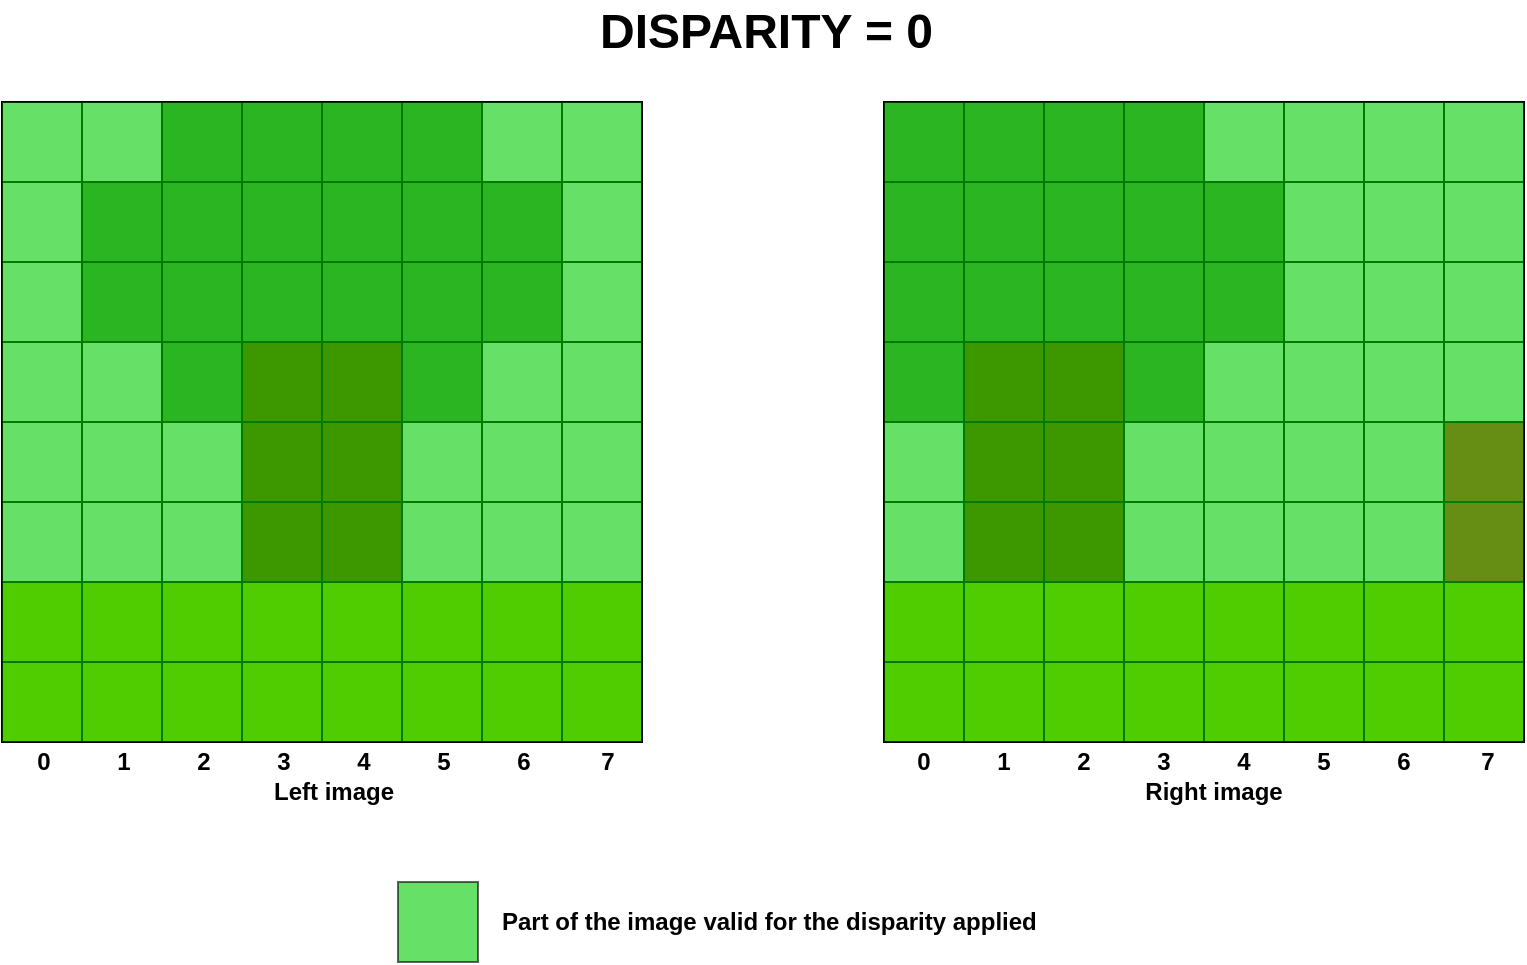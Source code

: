 <mxfile version="24.0.4" type="device">
  <diagram name="Page-1" id="PUIrV5zF7RUbN0uzkds-">
    <mxGraphModel dx="1604" dy="482" grid="1" gridSize="10" guides="1" tooltips="1" connect="1" arrows="1" fold="1" page="1" pageScale="1" pageWidth="827" pageHeight="1169" math="0" shadow="0">
      <root>
        <mxCell id="0" />
        <mxCell id="1" parent="0" />
        <mxCell id="_Uupg-VD3XOYHBeuDL6Q-136" value="" style="whiteSpace=wrap;html=1;aspect=fixed;" parent="1" vertex="1">
          <mxGeometry x="-1" y="240" width="40" height="40" as="geometry" />
        </mxCell>
        <mxCell id="_Uupg-VD3XOYHBeuDL6Q-137" value="" style="whiteSpace=wrap;html=1;aspect=fixed;" parent="1" vertex="1">
          <mxGeometry x="39" y="240" width="40" height="40" as="geometry" />
        </mxCell>
        <mxCell id="_Uupg-VD3XOYHBeuDL6Q-138" value="" style="whiteSpace=wrap;html=1;aspect=fixed;fillColor=#6B9455;" parent="1" vertex="1">
          <mxGeometry x="79" y="240" width="40" height="40" as="geometry" />
        </mxCell>
        <mxCell id="_Uupg-VD3XOYHBeuDL6Q-139" value="" style="whiteSpace=wrap;html=1;aspect=fixed;fillColor=#6B9455;" parent="1" vertex="1">
          <mxGeometry x="119" y="240" width="40" height="40" as="geometry" />
        </mxCell>
        <mxCell id="_Uupg-VD3XOYHBeuDL6Q-142" value="" style="whiteSpace=wrap;html=1;aspect=fixed;fillColor=#6B9455;" parent="1" vertex="1">
          <mxGeometry x="159" y="240" width="40" height="40" as="geometry" />
        </mxCell>
        <mxCell id="_Uupg-VD3XOYHBeuDL6Q-143" value="" style="whiteSpace=wrap;html=1;aspect=fixed;" parent="1" vertex="1">
          <mxGeometry x="279" y="240" width="40" height="40" as="geometry" />
        </mxCell>
        <mxCell id="_Uupg-VD3XOYHBeuDL6Q-144" value="" style="whiteSpace=wrap;html=1;aspect=fixed;fillColor=#6B9455;" parent="1" vertex="1">
          <mxGeometry x="199" y="240" width="40" height="40" as="geometry" />
        </mxCell>
        <mxCell id="_Uupg-VD3XOYHBeuDL6Q-145" value="" style="whiteSpace=wrap;html=1;aspect=fixed;" parent="1" vertex="1">
          <mxGeometry x="239" y="240" width="40" height="40" as="geometry" />
        </mxCell>
        <mxCell id="_Uupg-VD3XOYHBeuDL6Q-146" value="" style="whiteSpace=wrap;html=1;aspect=fixed;" parent="1" vertex="1">
          <mxGeometry x="-1" y="280" width="40" height="40" as="geometry" />
        </mxCell>
        <mxCell id="_Uupg-VD3XOYHBeuDL6Q-147" value="" style="whiteSpace=wrap;html=1;aspect=fixed;fillColor=#6B9455;" parent="1" vertex="1">
          <mxGeometry x="39" y="280" width="40" height="40" as="geometry" />
        </mxCell>
        <mxCell id="_Uupg-VD3XOYHBeuDL6Q-148" value="" style="whiteSpace=wrap;html=1;aspect=fixed;fillColor=#6B9455;" parent="1" vertex="1">
          <mxGeometry x="79" y="280" width="40" height="40" as="geometry" />
        </mxCell>
        <mxCell id="_Uupg-VD3XOYHBeuDL6Q-149" value="" style="whiteSpace=wrap;html=1;aspect=fixed;fillColor=#6B9455;" parent="1" vertex="1">
          <mxGeometry x="119" y="280" width="40" height="40" as="geometry" />
        </mxCell>
        <mxCell id="_Uupg-VD3XOYHBeuDL6Q-150" value="" style="whiteSpace=wrap;html=1;aspect=fixed;fillColor=#6B9455;" parent="1" vertex="1">
          <mxGeometry x="159" y="280" width="40" height="40" as="geometry" />
        </mxCell>
        <mxCell id="_Uupg-VD3XOYHBeuDL6Q-151" value="" style="whiteSpace=wrap;html=1;aspect=fixed;" parent="1" vertex="1">
          <mxGeometry x="279" y="280" width="40" height="40" as="geometry" />
        </mxCell>
        <mxCell id="_Uupg-VD3XOYHBeuDL6Q-152" value="" style="whiteSpace=wrap;html=1;aspect=fixed;fillColor=#6B9455;" parent="1" vertex="1">
          <mxGeometry x="199" y="280" width="40" height="40" as="geometry" />
        </mxCell>
        <mxCell id="_Uupg-VD3XOYHBeuDL6Q-153" value="" style="whiteSpace=wrap;html=1;aspect=fixed;fillColor=#6B9455;" parent="1" vertex="1">
          <mxGeometry x="239" y="280" width="40" height="40" as="geometry" />
        </mxCell>
        <mxCell id="_Uupg-VD3XOYHBeuDL6Q-154" value="" style="whiteSpace=wrap;html=1;aspect=fixed;" parent="1" vertex="1">
          <mxGeometry x="-1" y="320" width="40" height="40" as="geometry" />
        </mxCell>
        <mxCell id="_Uupg-VD3XOYHBeuDL6Q-155" value="" style="whiteSpace=wrap;html=1;aspect=fixed;fillColor=#6B9455;" parent="1" vertex="1">
          <mxGeometry x="39" y="320" width="40" height="40" as="geometry" />
        </mxCell>
        <mxCell id="_Uupg-VD3XOYHBeuDL6Q-156" value="" style="whiteSpace=wrap;html=1;aspect=fixed;fillColor=#6B9455;" parent="1" vertex="1">
          <mxGeometry x="79" y="320" width="40" height="40" as="geometry" />
        </mxCell>
        <mxCell id="_Uupg-VD3XOYHBeuDL6Q-157" value="" style="whiteSpace=wrap;html=1;aspect=fixed;fillColor=#6B9455;" parent="1" vertex="1">
          <mxGeometry x="119" y="320" width="40" height="40" as="geometry" />
        </mxCell>
        <mxCell id="_Uupg-VD3XOYHBeuDL6Q-158" value="" style="whiteSpace=wrap;html=1;aspect=fixed;fillColor=#6B9455;" parent="1" vertex="1">
          <mxGeometry x="159" y="320" width="40" height="40" as="geometry" />
        </mxCell>
        <mxCell id="_Uupg-VD3XOYHBeuDL6Q-159" value="" style="whiteSpace=wrap;html=1;aspect=fixed;" parent="1" vertex="1">
          <mxGeometry x="279" y="320" width="40" height="40" as="geometry" />
        </mxCell>
        <mxCell id="_Uupg-VD3XOYHBeuDL6Q-160" value="" style="whiteSpace=wrap;html=1;aspect=fixed;fillColor=#6B9455;" parent="1" vertex="1">
          <mxGeometry x="199" y="320" width="40" height="40" as="geometry" />
        </mxCell>
        <mxCell id="_Uupg-VD3XOYHBeuDL6Q-161" value="" style="whiteSpace=wrap;html=1;aspect=fixed;fillColor=#6B9455;" parent="1" vertex="1">
          <mxGeometry x="239" y="320" width="40" height="40" as="geometry" />
        </mxCell>
        <mxCell id="_Uupg-VD3XOYHBeuDL6Q-162" value="" style="whiteSpace=wrap;html=1;aspect=fixed;" parent="1" vertex="1">
          <mxGeometry x="-1" y="360" width="40" height="40" as="geometry" />
        </mxCell>
        <mxCell id="_Uupg-VD3XOYHBeuDL6Q-163" value="" style="whiteSpace=wrap;html=1;aspect=fixed;" parent="1" vertex="1">
          <mxGeometry x="39" y="360" width="40" height="40" as="geometry" />
        </mxCell>
        <mxCell id="_Uupg-VD3XOYHBeuDL6Q-164" value="" style="whiteSpace=wrap;html=1;aspect=fixed;fillColor=#6B9455;" parent="1" vertex="1">
          <mxGeometry x="79" y="360" width="40" height="40" as="geometry" />
        </mxCell>
        <mxCell id="_Uupg-VD3XOYHBeuDL6Q-165" value="" style="whiteSpace=wrap;html=1;aspect=fixed;fillColor=#994C00;" parent="1" vertex="1">
          <mxGeometry x="119" y="360" width="40" height="40" as="geometry" />
        </mxCell>
        <mxCell id="_Uupg-VD3XOYHBeuDL6Q-166" value="" style="whiteSpace=wrap;html=1;aspect=fixed;fillColor=#994C00;" parent="1" vertex="1">
          <mxGeometry x="159" y="360" width="40" height="40" as="geometry" />
        </mxCell>
        <mxCell id="_Uupg-VD3XOYHBeuDL6Q-167" value="" style="whiteSpace=wrap;html=1;aspect=fixed;" parent="1" vertex="1">
          <mxGeometry x="279" y="360" width="40" height="40" as="geometry" />
        </mxCell>
        <mxCell id="_Uupg-VD3XOYHBeuDL6Q-168" value="" style="whiteSpace=wrap;html=1;aspect=fixed;fillColor=#6B9455;" parent="1" vertex="1">
          <mxGeometry x="199" y="360" width="40" height="40" as="geometry" />
        </mxCell>
        <mxCell id="_Uupg-VD3XOYHBeuDL6Q-169" value="" style="whiteSpace=wrap;html=1;aspect=fixed;" parent="1" vertex="1">
          <mxGeometry x="239" y="360" width="40" height="40" as="geometry" />
        </mxCell>
        <mxCell id="_Uupg-VD3XOYHBeuDL6Q-170" value="" style="whiteSpace=wrap;html=1;aspect=fixed;" parent="1" vertex="1">
          <mxGeometry x="-1" y="400" width="40" height="40" as="geometry" />
        </mxCell>
        <mxCell id="_Uupg-VD3XOYHBeuDL6Q-171" value="" style="whiteSpace=wrap;html=1;aspect=fixed;" parent="1" vertex="1">
          <mxGeometry x="39" y="400" width="40" height="40" as="geometry" />
        </mxCell>
        <mxCell id="_Uupg-VD3XOYHBeuDL6Q-172" value="" style="whiteSpace=wrap;html=1;aspect=fixed;" parent="1" vertex="1">
          <mxGeometry x="79" y="400" width="40" height="40" as="geometry" />
        </mxCell>
        <mxCell id="_Uupg-VD3XOYHBeuDL6Q-173" value="" style="whiteSpace=wrap;html=1;aspect=fixed;fillColor=#994C00;" parent="1" vertex="1">
          <mxGeometry x="119" y="400" width="40" height="40" as="geometry" />
        </mxCell>
        <mxCell id="_Uupg-VD3XOYHBeuDL6Q-174" value="" style="whiteSpace=wrap;html=1;aspect=fixed;fillColor=#994C00;" parent="1" vertex="1">
          <mxGeometry x="159" y="400" width="40" height="40" as="geometry" />
        </mxCell>
        <mxCell id="_Uupg-VD3XOYHBeuDL6Q-175" value="" style="whiteSpace=wrap;html=1;aspect=fixed;" parent="1" vertex="1">
          <mxGeometry x="279" y="400" width="40" height="40" as="geometry" />
        </mxCell>
        <mxCell id="_Uupg-VD3XOYHBeuDL6Q-176" value="" style="whiteSpace=wrap;html=1;aspect=fixed;" parent="1" vertex="1">
          <mxGeometry x="199" y="400" width="40" height="40" as="geometry" />
        </mxCell>
        <mxCell id="_Uupg-VD3XOYHBeuDL6Q-177" value="" style="whiteSpace=wrap;html=1;aspect=fixed;" parent="1" vertex="1">
          <mxGeometry x="239" y="400" width="40" height="40" as="geometry" />
        </mxCell>
        <mxCell id="_Uupg-VD3XOYHBeuDL6Q-178" value="" style="whiteSpace=wrap;html=1;aspect=fixed;" parent="1" vertex="1">
          <mxGeometry x="-1" y="440" width="40" height="40" as="geometry" />
        </mxCell>
        <mxCell id="_Uupg-VD3XOYHBeuDL6Q-179" value="" style="whiteSpace=wrap;html=1;aspect=fixed;" parent="1" vertex="1">
          <mxGeometry x="39" y="440" width="40" height="40" as="geometry" />
        </mxCell>
        <mxCell id="_Uupg-VD3XOYHBeuDL6Q-180" value="" style="whiteSpace=wrap;html=1;aspect=fixed;" parent="1" vertex="1">
          <mxGeometry x="79" y="440" width="40" height="40" as="geometry" />
        </mxCell>
        <mxCell id="_Uupg-VD3XOYHBeuDL6Q-181" value="" style="whiteSpace=wrap;html=1;aspect=fixed;fillColor=#994C00;" parent="1" vertex="1">
          <mxGeometry x="119" y="440" width="40" height="40" as="geometry" />
        </mxCell>
        <mxCell id="_Uupg-VD3XOYHBeuDL6Q-182" value="" style="whiteSpace=wrap;html=1;aspect=fixed;fillColor=#994C00;" parent="1" vertex="1">
          <mxGeometry x="159" y="440" width="40" height="40" as="geometry" />
        </mxCell>
        <mxCell id="_Uupg-VD3XOYHBeuDL6Q-183" value="" style="whiteSpace=wrap;html=1;aspect=fixed;" parent="1" vertex="1">
          <mxGeometry x="279" y="440" width="40" height="40" as="geometry" />
        </mxCell>
        <mxCell id="_Uupg-VD3XOYHBeuDL6Q-184" value="" style="whiteSpace=wrap;html=1;aspect=fixed;" parent="1" vertex="1">
          <mxGeometry x="199" y="440" width="40" height="40" as="geometry" />
        </mxCell>
        <mxCell id="_Uupg-VD3XOYHBeuDL6Q-185" value="" style="whiteSpace=wrap;html=1;aspect=fixed;" parent="1" vertex="1">
          <mxGeometry x="239" y="440" width="40" height="40" as="geometry" />
        </mxCell>
        <mxCell id="_Uupg-VD3XOYHBeuDL6Q-186" value="" style="whiteSpace=wrap;html=1;aspect=fixed;fillColor=#CAD100;" parent="1" vertex="1">
          <mxGeometry x="-1" y="480" width="40" height="40" as="geometry" />
        </mxCell>
        <mxCell id="_Uupg-VD3XOYHBeuDL6Q-187" value="" style="whiteSpace=wrap;html=1;aspect=fixed;fillColor=#CAD100;" parent="1" vertex="1">
          <mxGeometry x="39" y="480" width="40" height="40" as="geometry" />
        </mxCell>
        <mxCell id="_Uupg-VD3XOYHBeuDL6Q-188" value="" style="whiteSpace=wrap;html=1;aspect=fixed;fillColor=#CAD100;" parent="1" vertex="1">
          <mxGeometry x="79" y="480" width="40" height="40" as="geometry" />
        </mxCell>
        <mxCell id="_Uupg-VD3XOYHBeuDL6Q-189" value="" style="whiteSpace=wrap;html=1;aspect=fixed;fillColor=#CAD100;" parent="1" vertex="1">
          <mxGeometry x="119" y="480" width="40" height="40" as="geometry" />
        </mxCell>
        <mxCell id="_Uupg-VD3XOYHBeuDL6Q-190" value="" style="whiteSpace=wrap;html=1;aspect=fixed;fillColor=#CAD100;" parent="1" vertex="1">
          <mxGeometry x="159" y="480" width="40" height="40" as="geometry" />
        </mxCell>
        <mxCell id="_Uupg-VD3XOYHBeuDL6Q-191" value="" style="whiteSpace=wrap;html=1;aspect=fixed;fillColor=#CAD100;" parent="1" vertex="1">
          <mxGeometry x="279" y="480" width="40" height="40" as="geometry" />
        </mxCell>
        <mxCell id="_Uupg-VD3XOYHBeuDL6Q-192" value="" style="whiteSpace=wrap;html=1;aspect=fixed;fillColor=#CAD100;" parent="1" vertex="1">
          <mxGeometry x="199" y="480" width="40" height="40" as="geometry" />
        </mxCell>
        <mxCell id="_Uupg-VD3XOYHBeuDL6Q-193" value="" style="whiteSpace=wrap;html=1;aspect=fixed;fillColor=#CAD100;" parent="1" vertex="1">
          <mxGeometry x="239" y="480" width="40" height="40" as="geometry" />
        </mxCell>
        <mxCell id="_Uupg-VD3XOYHBeuDL6Q-194" value="" style="whiteSpace=wrap;html=1;aspect=fixed;fillColor=#CAD100;" parent="1" vertex="1">
          <mxGeometry x="-1" y="520" width="40" height="40" as="geometry" />
        </mxCell>
        <mxCell id="_Uupg-VD3XOYHBeuDL6Q-195" value="" style="whiteSpace=wrap;html=1;aspect=fixed;fillColor=#CAD100;" parent="1" vertex="1">
          <mxGeometry x="39" y="520" width="40" height="40" as="geometry" />
        </mxCell>
        <mxCell id="_Uupg-VD3XOYHBeuDL6Q-196" value="" style="whiteSpace=wrap;html=1;aspect=fixed;fillColor=#CAD100;" parent="1" vertex="1">
          <mxGeometry x="79" y="520" width="40" height="40" as="geometry" />
        </mxCell>
        <mxCell id="_Uupg-VD3XOYHBeuDL6Q-197" value="" style="whiteSpace=wrap;html=1;aspect=fixed;fillColor=#CAD100;" parent="1" vertex="1">
          <mxGeometry x="119" y="520" width="40" height="40" as="geometry" />
        </mxCell>
        <mxCell id="_Uupg-VD3XOYHBeuDL6Q-198" value="" style="whiteSpace=wrap;html=1;aspect=fixed;fillColor=#CAD100;" parent="1" vertex="1">
          <mxGeometry x="159" y="520" width="40" height="40" as="geometry" />
        </mxCell>
        <mxCell id="_Uupg-VD3XOYHBeuDL6Q-199" value="" style="whiteSpace=wrap;html=1;aspect=fixed;fillColor=#CAD100;" parent="1" vertex="1">
          <mxGeometry x="279" y="520" width="40" height="40" as="geometry" />
        </mxCell>
        <mxCell id="_Uupg-VD3XOYHBeuDL6Q-200" value="" style="whiteSpace=wrap;html=1;aspect=fixed;fillColor=#CAD100;" parent="1" vertex="1">
          <mxGeometry x="199" y="520" width="40" height="40" as="geometry" />
        </mxCell>
        <mxCell id="_Uupg-VD3XOYHBeuDL6Q-201" value="" style="whiteSpace=wrap;html=1;aspect=fixed;fillColor=#CAD100;" parent="1" vertex="1">
          <mxGeometry x="239" y="520" width="40" height="40" as="geometry" />
        </mxCell>
        <mxCell id="UrCvd_fzHzuH97xi6uEA-3" value="" style="whiteSpace=wrap;html=1;aspect=fixed;fillColor=#6B9455;" parent="1" vertex="1">
          <mxGeometry x="440" y="240" width="40" height="40" as="geometry" />
        </mxCell>
        <mxCell id="UrCvd_fzHzuH97xi6uEA-4" value="" style="whiteSpace=wrap;html=1;aspect=fixed;fillColor=#6B9455;" parent="1" vertex="1">
          <mxGeometry x="480" y="240" width="40" height="40" as="geometry" />
        </mxCell>
        <mxCell id="UrCvd_fzHzuH97xi6uEA-5" value="" style="whiteSpace=wrap;html=1;aspect=fixed;fillColor=#6B9455;" parent="1" vertex="1">
          <mxGeometry x="520" y="240" width="40" height="40" as="geometry" />
        </mxCell>
        <mxCell id="UrCvd_fzHzuH97xi6uEA-6" value="" style="whiteSpace=wrap;html=1;aspect=fixed;" parent="1" vertex="1">
          <mxGeometry x="640" y="240" width="40" height="40" as="geometry" />
        </mxCell>
        <mxCell id="UrCvd_fzHzuH97xi6uEA-7" value="" style="whiteSpace=wrap;html=1;aspect=fixed;fillColor=#6B9455;" parent="1" vertex="1">
          <mxGeometry x="560" y="240" width="40" height="40" as="geometry" />
        </mxCell>
        <mxCell id="UrCvd_fzHzuH97xi6uEA-8" value="" style="whiteSpace=wrap;html=1;aspect=fixed;" parent="1" vertex="1">
          <mxGeometry x="600" y="240" width="40" height="40" as="geometry" />
        </mxCell>
        <mxCell id="UrCvd_fzHzuH97xi6uEA-9" value="" style="whiteSpace=wrap;html=1;aspect=fixed;fillColor=#6B9455;" parent="1" vertex="1">
          <mxGeometry x="440" y="280" width="40" height="40" as="geometry" />
        </mxCell>
        <mxCell id="UrCvd_fzHzuH97xi6uEA-10" value="" style="whiteSpace=wrap;html=1;aspect=fixed;fillColor=#6B9455;" parent="1" vertex="1">
          <mxGeometry x="480" y="280" width="40" height="40" as="geometry" />
        </mxCell>
        <mxCell id="UrCvd_fzHzuH97xi6uEA-11" value="" style="whiteSpace=wrap;html=1;aspect=fixed;fillColor=#6B9455;" parent="1" vertex="1">
          <mxGeometry x="520" y="280" width="40" height="40" as="geometry" />
        </mxCell>
        <mxCell id="UrCvd_fzHzuH97xi6uEA-12" value="" style="whiteSpace=wrap;html=1;aspect=fixed;" parent="1" vertex="1">
          <mxGeometry x="640" y="280" width="40" height="40" as="geometry" />
        </mxCell>
        <mxCell id="UrCvd_fzHzuH97xi6uEA-13" value="" style="whiteSpace=wrap;html=1;aspect=fixed;fillColor=#6B9455;" parent="1" vertex="1">
          <mxGeometry x="560" y="280" width="40" height="40" as="geometry" />
        </mxCell>
        <mxCell id="UrCvd_fzHzuH97xi6uEA-14" value="" style="whiteSpace=wrap;html=1;aspect=fixed;fillColor=#6B9455;" parent="1" vertex="1">
          <mxGeometry x="600" y="280" width="40" height="40" as="geometry" />
        </mxCell>
        <mxCell id="UrCvd_fzHzuH97xi6uEA-15" value="" style="whiteSpace=wrap;html=1;aspect=fixed;fillColor=#6B9455;" parent="1" vertex="1">
          <mxGeometry x="440" y="320" width="40" height="40" as="geometry" />
        </mxCell>
        <mxCell id="UrCvd_fzHzuH97xi6uEA-16" value="" style="whiteSpace=wrap;html=1;aspect=fixed;fillColor=#6B9455;" parent="1" vertex="1">
          <mxGeometry x="480" y="320" width="40" height="40" as="geometry" />
        </mxCell>
        <mxCell id="UrCvd_fzHzuH97xi6uEA-17" value="" style="whiteSpace=wrap;html=1;aspect=fixed;fillColor=#6B9455;" parent="1" vertex="1">
          <mxGeometry x="520" y="320" width="40" height="40" as="geometry" />
        </mxCell>
        <mxCell id="UrCvd_fzHzuH97xi6uEA-18" value="" style="whiteSpace=wrap;html=1;aspect=fixed;" parent="1" vertex="1">
          <mxGeometry x="640" y="320" width="40" height="40" as="geometry" />
        </mxCell>
        <mxCell id="UrCvd_fzHzuH97xi6uEA-19" value="" style="whiteSpace=wrap;html=1;aspect=fixed;fillColor=#6B9455;" parent="1" vertex="1">
          <mxGeometry x="560" y="320" width="40" height="40" as="geometry" />
        </mxCell>
        <mxCell id="UrCvd_fzHzuH97xi6uEA-20" value="" style="whiteSpace=wrap;html=1;aspect=fixed;fillColor=#6B9455;" parent="1" vertex="1">
          <mxGeometry x="600" y="320" width="40" height="40" as="geometry" />
        </mxCell>
        <mxCell id="UrCvd_fzHzuH97xi6uEA-21" value="" style="whiteSpace=wrap;html=1;aspect=fixed;fillColor=#6B9455;" parent="1" vertex="1">
          <mxGeometry x="440" y="360" width="40" height="40" as="geometry" />
        </mxCell>
        <mxCell id="UrCvd_fzHzuH97xi6uEA-22" value="" style="whiteSpace=wrap;html=1;aspect=fixed;fillColor=#994C00;" parent="1" vertex="1">
          <mxGeometry x="480" y="360" width="40" height="40" as="geometry" />
        </mxCell>
        <mxCell id="UrCvd_fzHzuH97xi6uEA-23" value="" style="whiteSpace=wrap;html=1;aspect=fixed;fillColor=#994C00;" parent="1" vertex="1">
          <mxGeometry x="520" y="360" width="40" height="40" as="geometry" />
        </mxCell>
        <mxCell id="UrCvd_fzHzuH97xi6uEA-24" value="" style="whiteSpace=wrap;html=1;aspect=fixed;" parent="1" vertex="1">
          <mxGeometry x="640" y="360" width="40" height="40" as="geometry" />
        </mxCell>
        <mxCell id="UrCvd_fzHzuH97xi6uEA-25" value="" style="whiteSpace=wrap;html=1;aspect=fixed;fillColor=#6B9455;" parent="1" vertex="1">
          <mxGeometry x="560" y="360" width="40" height="40" as="geometry" />
        </mxCell>
        <mxCell id="UrCvd_fzHzuH97xi6uEA-26" value="" style="whiteSpace=wrap;html=1;aspect=fixed;" parent="1" vertex="1">
          <mxGeometry x="600" y="360" width="40" height="40" as="geometry" />
        </mxCell>
        <mxCell id="UrCvd_fzHzuH97xi6uEA-27" value="" style="whiteSpace=wrap;html=1;aspect=fixed;" parent="1" vertex="1">
          <mxGeometry x="440" y="400" width="40" height="40" as="geometry" />
        </mxCell>
        <mxCell id="UrCvd_fzHzuH97xi6uEA-28" value="" style="whiteSpace=wrap;html=1;aspect=fixed;fillColor=#994C00;" parent="1" vertex="1">
          <mxGeometry x="480" y="400" width="40" height="40" as="geometry" />
        </mxCell>
        <mxCell id="UrCvd_fzHzuH97xi6uEA-29" value="" style="whiteSpace=wrap;html=1;aspect=fixed;fillColor=#994C00;" parent="1" vertex="1">
          <mxGeometry x="520" y="400" width="40" height="40" as="geometry" />
        </mxCell>
        <mxCell id="UrCvd_fzHzuH97xi6uEA-30" value="" style="whiteSpace=wrap;html=1;aspect=fixed;" parent="1" vertex="1">
          <mxGeometry x="640" y="400" width="40" height="40" as="geometry" />
        </mxCell>
        <mxCell id="UrCvd_fzHzuH97xi6uEA-31" value="" style="whiteSpace=wrap;html=1;aspect=fixed;" parent="1" vertex="1">
          <mxGeometry x="560" y="400" width="40" height="40" as="geometry" />
        </mxCell>
        <mxCell id="UrCvd_fzHzuH97xi6uEA-32" value="" style="whiteSpace=wrap;html=1;aspect=fixed;" parent="1" vertex="1">
          <mxGeometry x="600" y="400" width="40" height="40" as="geometry" />
        </mxCell>
        <mxCell id="UrCvd_fzHzuH97xi6uEA-33" value="" style="whiteSpace=wrap;html=1;aspect=fixed;" parent="1" vertex="1">
          <mxGeometry x="440" y="440" width="40" height="40" as="geometry" />
        </mxCell>
        <mxCell id="UrCvd_fzHzuH97xi6uEA-34" value="" style="whiteSpace=wrap;html=1;aspect=fixed;fillColor=#994C00;" parent="1" vertex="1">
          <mxGeometry x="480" y="440" width="40" height="40" as="geometry" />
        </mxCell>
        <mxCell id="UrCvd_fzHzuH97xi6uEA-35" value="" style="whiteSpace=wrap;html=1;aspect=fixed;fillColor=#994C00;" parent="1" vertex="1">
          <mxGeometry x="520" y="440" width="40" height="40" as="geometry" />
        </mxCell>
        <mxCell id="UrCvd_fzHzuH97xi6uEA-36" value="" style="whiteSpace=wrap;html=1;aspect=fixed;" parent="1" vertex="1">
          <mxGeometry x="640" y="440" width="40" height="40" as="geometry" />
        </mxCell>
        <mxCell id="UrCvd_fzHzuH97xi6uEA-37" value="" style="whiteSpace=wrap;html=1;aspect=fixed;" parent="1" vertex="1">
          <mxGeometry x="560" y="440" width="40" height="40" as="geometry" />
        </mxCell>
        <mxCell id="UrCvd_fzHzuH97xi6uEA-38" value="" style="whiteSpace=wrap;html=1;aspect=fixed;" parent="1" vertex="1">
          <mxGeometry x="600" y="440" width="40" height="40" as="geometry" />
        </mxCell>
        <mxCell id="UrCvd_fzHzuH97xi6uEA-39" value="" style="whiteSpace=wrap;html=1;aspect=fixed;fillColor=#CAD100;" parent="1" vertex="1">
          <mxGeometry x="440" y="480" width="40" height="40" as="geometry" />
        </mxCell>
        <mxCell id="UrCvd_fzHzuH97xi6uEA-40" value="" style="whiteSpace=wrap;html=1;aspect=fixed;fillColor=#CAD100;" parent="1" vertex="1">
          <mxGeometry x="480" y="480" width="40" height="40" as="geometry" />
        </mxCell>
        <mxCell id="UrCvd_fzHzuH97xi6uEA-41" value="" style="whiteSpace=wrap;html=1;aspect=fixed;fillColor=#CAD100;" parent="1" vertex="1">
          <mxGeometry x="520" y="480" width="40" height="40" as="geometry" />
        </mxCell>
        <mxCell id="UrCvd_fzHzuH97xi6uEA-42" value="" style="whiteSpace=wrap;html=1;aspect=fixed;fillColor=#CAD100;" parent="1" vertex="1">
          <mxGeometry x="640" y="480" width="40" height="40" as="geometry" />
        </mxCell>
        <mxCell id="UrCvd_fzHzuH97xi6uEA-43" value="" style="whiteSpace=wrap;html=1;aspect=fixed;fillColor=#CAD100;" parent="1" vertex="1">
          <mxGeometry x="560" y="480" width="40" height="40" as="geometry" />
        </mxCell>
        <mxCell id="UrCvd_fzHzuH97xi6uEA-44" value="" style="whiteSpace=wrap;html=1;aspect=fixed;fillColor=#CAD100;" parent="1" vertex="1">
          <mxGeometry x="600" y="480" width="40" height="40" as="geometry" />
        </mxCell>
        <mxCell id="UrCvd_fzHzuH97xi6uEA-45" value="" style="whiteSpace=wrap;html=1;aspect=fixed;fillColor=#CAD100;" parent="1" vertex="1">
          <mxGeometry x="440" y="520" width="40" height="40" as="geometry" />
        </mxCell>
        <mxCell id="UrCvd_fzHzuH97xi6uEA-46" value="" style="whiteSpace=wrap;html=1;aspect=fixed;fillColor=#CAD100;" parent="1" vertex="1">
          <mxGeometry x="480" y="520" width="40" height="40" as="geometry" />
        </mxCell>
        <mxCell id="UrCvd_fzHzuH97xi6uEA-47" value="" style="whiteSpace=wrap;html=1;aspect=fixed;fillColor=#CAD100;" parent="1" vertex="1">
          <mxGeometry x="520" y="520" width="40" height="40" as="geometry" />
        </mxCell>
        <mxCell id="UrCvd_fzHzuH97xi6uEA-48" value="" style="whiteSpace=wrap;html=1;aspect=fixed;fillColor=#CAD100;" parent="1" vertex="1">
          <mxGeometry x="640" y="520" width="40" height="40" as="geometry" />
        </mxCell>
        <mxCell id="UrCvd_fzHzuH97xi6uEA-49" value="" style="whiteSpace=wrap;html=1;aspect=fixed;fillColor=#CAD100;" parent="1" vertex="1">
          <mxGeometry x="560" y="520" width="40" height="40" as="geometry" />
        </mxCell>
        <mxCell id="UrCvd_fzHzuH97xi6uEA-50" value="" style="whiteSpace=wrap;html=1;aspect=fixed;fillColor=#CAD100;" parent="1" vertex="1">
          <mxGeometry x="600" y="520" width="40" height="40" as="geometry" />
        </mxCell>
        <mxCell id="UrCvd_fzHzuH97xi6uEA-51" value="" style="whiteSpace=wrap;html=1;aspect=fixed;" parent="1" vertex="1">
          <mxGeometry x="680" y="240" width="40" height="40" as="geometry" />
        </mxCell>
        <mxCell id="UrCvd_fzHzuH97xi6uEA-52" value="" style="whiteSpace=wrap;html=1;aspect=fixed;" parent="1" vertex="1">
          <mxGeometry x="680" y="280" width="40" height="40" as="geometry" />
        </mxCell>
        <mxCell id="UrCvd_fzHzuH97xi6uEA-53" value="" style="whiteSpace=wrap;html=1;aspect=fixed;" parent="1" vertex="1">
          <mxGeometry x="680" y="320" width="40" height="40" as="geometry" />
        </mxCell>
        <mxCell id="UrCvd_fzHzuH97xi6uEA-54" value="" style="whiteSpace=wrap;html=1;aspect=fixed;" parent="1" vertex="1">
          <mxGeometry x="680" y="360" width="40" height="40" as="geometry" />
        </mxCell>
        <mxCell id="UrCvd_fzHzuH97xi6uEA-55" value="" style="whiteSpace=wrap;html=1;aspect=fixed;" parent="1" vertex="1">
          <mxGeometry x="680" y="400" width="40" height="40" as="geometry" />
        </mxCell>
        <mxCell id="UrCvd_fzHzuH97xi6uEA-56" value="" style="whiteSpace=wrap;html=1;aspect=fixed;" parent="1" vertex="1">
          <mxGeometry x="680" y="440" width="40" height="40" as="geometry" />
        </mxCell>
        <mxCell id="UrCvd_fzHzuH97xi6uEA-57" value="" style="whiteSpace=wrap;html=1;aspect=fixed;fillColor=#CAD100;" parent="1" vertex="1">
          <mxGeometry x="680" y="480" width="40" height="40" as="geometry" />
        </mxCell>
        <mxCell id="UrCvd_fzHzuH97xi6uEA-58" value="" style="whiteSpace=wrap;html=1;aspect=fixed;fillColor=#CAD100;" parent="1" vertex="1">
          <mxGeometry x="680" y="520" width="40" height="40" as="geometry" />
        </mxCell>
        <mxCell id="UrCvd_fzHzuH97xi6uEA-59" value="" style="whiteSpace=wrap;html=1;aspect=fixed;" parent="1" vertex="1">
          <mxGeometry x="720" y="240" width="40" height="40" as="geometry" />
        </mxCell>
        <mxCell id="UrCvd_fzHzuH97xi6uEA-60" value="" style="whiteSpace=wrap;html=1;aspect=fixed;" parent="1" vertex="1">
          <mxGeometry x="720" y="280" width="40" height="40" as="geometry" />
        </mxCell>
        <mxCell id="UrCvd_fzHzuH97xi6uEA-61" value="" style="whiteSpace=wrap;html=1;aspect=fixed;" parent="1" vertex="1">
          <mxGeometry x="720" y="320" width="40" height="40" as="geometry" />
        </mxCell>
        <mxCell id="UrCvd_fzHzuH97xi6uEA-62" value="" style="whiteSpace=wrap;html=1;aspect=fixed;" parent="1" vertex="1">
          <mxGeometry x="720" y="360" width="40" height="40" as="geometry" />
        </mxCell>
        <mxCell id="UrCvd_fzHzuH97xi6uEA-63" value="" style="whiteSpace=wrap;html=1;aspect=fixed;fillColor=#FF3333;" parent="1" vertex="1">
          <mxGeometry x="720" y="400" width="40" height="40" as="geometry" />
        </mxCell>
        <mxCell id="UrCvd_fzHzuH97xi6uEA-64" value="" style="whiteSpace=wrap;html=1;aspect=fixed;fillColor=#FF3333;" parent="1" vertex="1">
          <mxGeometry x="720" y="440" width="40" height="40" as="geometry" />
        </mxCell>
        <mxCell id="UrCvd_fzHzuH97xi6uEA-65" value="" style="whiteSpace=wrap;html=1;aspect=fixed;fillColor=#CAD100;" parent="1" vertex="1">
          <mxGeometry x="720" y="480" width="40" height="40" as="geometry" />
        </mxCell>
        <mxCell id="UrCvd_fzHzuH97xi6uEA-66" value="" style="whiteSpace=wrap;html=1;aspect=fixed;fillColor=#CAD100;" parent="1" vertex="1">
          <mxGeometry x="720" y="520" width="40" height="40" as="geometry" />
        </mxCell>
        <mxCell id="UrCvd_fzHzuH97xi6uEA-69" value="&lt;b&gt;Left image&lt;br&gt;&lt;/b&gt;" style="rounded=0;whiteSpace=wrap;html=1;strokeColor=#ffffff;opacity=0;" parent="1" vertex="1">
          <mxGeometry x="100" y="570" width="130" height="30" as="geometry" />
        </mxCell>
        <mxCell id="UrCvd_fzHzuH97xi6uEA-70" value="&lt;b&gt;Right image&lt;br&gt;&lt;/b&gt;" style="rounded=0;whiteSpace=wrap;html=1;strokeColor=#ffffff;opacity=0;" parent="1" vertex="1">
          <mxGeometry x="540" y="570" width="130" height="30" as="geometry" />
        </mxCell>
        <mxCell id="UrCvd_fzHzuH97xi6uEA-71" value="&lt;b&gt;Part of the image valid for the disparity applied&lt;/b&gt;" style="rounded=0;whiteSpace=wrap;html=1;strokeColor=#ffffff;opacity=0;align=left;" parent="1" vertex="1">
          <mxGeometry x="247" y="635" width="300" height="30" as="geometry" />
        </mxCell>
        <mxCell id="UrCvd_fzHzuH97xi6uEA-81" value="&lt;b style=&quot;font-size: 24px;&quot;&gt;DISPARITY = 0&lt;br&gt;&lt;/b&gt;" style="rounded=0;whiteSpace=wrap;html=1;strokeColor=#ffffff;opacity=0;align=left;" parent="1" vertex="1">
          <mxGeometry x="296" y="190" width="190" height="30" as="geometry" />
        </mxCell>
        <mxCell id="vDkPGwJrUsTsKrkayYDY-2" value="" style="whiteSpace=wrap;html=1;aspect=fixed;fillColor=#00CC00;gradientColor=none;opacity=60;" vertex="1" parent="1">
          <mxGeometry x="-1" y="240" width="320" height="320" as="geometry" />
        </mxCell>
        <mxCell id="vDkPGwJrUsTsKrkayYDY-3" value="" style="whiteSpace=wrap;html=1;aspect=fixed;fillColor=#00CC00;gradientColor=none;opacity=60;" vertex="1" parent="1">
          <mxGeometry x="440" y="240" width="320" height="320" as="geometry" />
        </mxCell>
        <mxCell id="vDkPGwJrUsTsKrkayYDY-4" value="" style="whiteSpace=wrap;html=1;aspect=fixed;fillColor=#00CC00;gradientColor=none;opacity=60;" vertex="1" parent="1">
          <mxGeometry x="197" y="630" width="40" height="40" as="geometry" />
        </mxCell>
        <mxCell id="vDkPGwJrUsTsKrkayYDY-5" value="&lt;b&gt;0&lt;br&gt;&lt;/b&gt;" style="rounded=0;whiteSpace=wrap;html=1;strokeColor=#ffffff;opacity=0;" vertex="1" parent="1">
          <mxGeometry x="15" y="565" width="10" height="10" as="geometry" />
        </mxCell>
        <mxCell id="vDkPGwJrUsTsKrkayYDY-6" value="&lt;b&gt;1&lt;br&gt;&lt;/b&gt;" style="rounded=0;whiteSpace=wrap;html=1;strokeColor=#ffffff;opacity=0;" vertex="1" parent="1">
          <mxGeometry x="55" y="565" width="10" height="10" as="geometry" />
        </mxCell>
        <mxCell id="vDkPGwJrUsTsKrkayYDY-7" value="&lt;b&gt;2&lt;br&gt;&lt;/b&gt;" style="rounded=0;whiteSpace=wrap;html=1;strokeColor=#ffffff;opacity=0;" vertex="1" parent="1">
          <mxGeometry x="95" y="565" width="10" height="10" as="geometry" />
        </mxCell>
        <mxCell id="vDkPGwJrUsTsKrkayYDY-8" value="&lt;b&gt;3&lt;br&gt;&lt;/b&gt;" style="rounded=0;whiteSpace=wrap;html=1;strokeColor=#ffffff;opacity=0;" vertex="1" parent="1">
          <mxGeometry x="135" y="565" width="10" height="10" as="geometry" />
        </mxCell>
        <mxCell id="vDkPGwJrUsTsKrkayYDY-9" value="&lt;b&gt;4&lt;br&gt;&lt;/b&gt;" style="rounded=0;whiteSpace=wrap;html=1;strokeColor=#ffffff;opacity=0;" vertex="1" parent="1">
          <mxGeometry x="175" y="565" width="10" height="10" as="geometry" />
        </mxCell>
        <mxCell id="vDkPGwJrUsTsKrkayYDY-10" value="&lt;b&gt;5&lt;br&gt;&lt;/b&gt;" style="rounded=0;whiteSpace=wrap;html=1;strokeColor=#ffffff;opacity=0;" vertex="1" parent="1">
          <mxGeometry x="215" y="565" width="10" height="10" as="geometry" />
        </mxCell>
        <mxCell id="vDkPGwJrUsTsKrkayYDY-11" value="&lt;b&gt;6&lt;br&gt;&lt;/b&gt;" style="rounded=0;whiteSpace=wrap;html=1;strokeColor=#ffffff;opacity=0;" vertex="1" parent="1">
          <mxGeometry x="255" y="565" width="10" height="10" as="geometry" />
        </mxCell>
        <mxCell id="vDkPGwJrUsTsKrkayYDY-12" value="&lt;b&gt;7&lt;br&gt;&lt;/b&gt;" style="rounded=0;whiteSpace=wrap;html=1;strokeColor=#ffffff;opacity=0;" vertex="1" parent="1">
          <mxGeometry x="295" y="565" width="14" height="10" as="geometry" />
        </mxCell>
        <mxCell id="vDkPGwJrUsTsKrkayYDY-13" value="&lt;b&gt;7&lt;br&gt;&lt;/b&gt;" style="rounded=0;whiteSpace=wrap;html=1;strokeColor=#ffffff;opacity=0;" vertex="1" parent="1">
          <mxGeometry x="735" y="565" width="14" height="10" as="geometry" />
        </mxCell>
        <mxCell id="vDkPGwJrUsTsKrkayYDY-14" value="&lt;b&gt;6&lt;br&gt;&lt;/b&gt;" style="rounded=0;whiteSpace=wrap;html=1;strokeColor=#ffffff;opacity=0;" vertex="1" parent="1">
          <mxGeometry x="695" y="565" width="10" height="10" as="geometry" />
        </mxCell>
        <mxCell id="vDkPGwJrUsTsKrkayYDY-15" value="&lt;b&gt;5&lt;br&gt;&lt;/b&gt;" style="rounded=0;whiteSpace=wrap;html=1;strokeColor=#ffffff;opacity=0;" vertex="1" parent="1">
          <mxGeometry x="655" y="565" width="10" height="10" as="geometry" />
        </mxCell>
        <mxCell id="vDkPGwJrUsTsKrkayYDY-16" value="&lt;b&gt;4&lt;br&gt;&lt;/b&gt;" style="rounded=0;whiteSpace=wrap;html=1;strokeColor=#ffffff;opacity=0;" vertex="1" parent="1">
          <mxGeometry x="615" y="565" width="10" height="10" as="geometry" />
        </mxCell>
        <mxCell id="vDkPGwJrUsTsKrkayYDY-17" value="&lt;b&gt;3&lt;br&gt;&lt;/b&gt;" style="rounded=0;whiteSpace=wrap;html=1;strokeColor=#ffffff;opacity=0;" vertex="1" parent="1">
          <mxGeometry x="575" y="565" width="10" height="10" as="geometry" />
        </mxCell>
        <mxCell id="vDkPGwJrUsTsKrkayYDY-18" value="&lt;b&gt;2&lt;br&gt;&lt;/b&gt;" style="rounded=0;whiteSpace=wrap;html=1;strokeColor=#ffffff;opacity=0;" vertex="1" parent="1">
          <mxGeometry x="535" y="565" width="10" height="10" as="geometry" />
        </mxCell>
        <mxCell id="vDkPGwJrUsTsKrkayYDY-19" value="&lt;b&gt;1&lt;br&gt;&lt;/b&gt;" style="rounded=0;whiteSpace=wrap;html=1;strokeColor=#ffffff;opacity=0;" vertex="1" parent="1">
          <mxGeometry x="495" y="565" width="10" height="10" as="geometry" />
        </mxCell>
        <mxCell id="vDkPGwJrUsTsKrkayYDY-20" value="&lt;b&gt;0&lt;br&gt;&lt;/b&gt;" style="rounded=0;whiteSpace=wrap;html=1;strokeColor=#ffffff;opacity=0;" vertex="1" parent="1">
          <mxGeometry x="455" y="565" width="10" height="10" as="geometry" />
        </mxCell>
      </root>
    </mxGraphModel>
  </diagram>
</mxfile>
